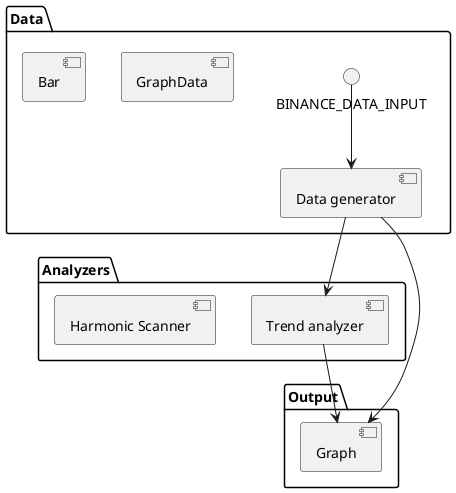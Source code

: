 @startuml
'https://plantuml.com/component-diagram

/'

package "Some Group" {
  HTTP - [First Component]
  [Another Component]
}


node "Other Groups" {
  FTP - [Second Component]
  [First Component] --> FTP
}

cloud {
  [Example 1]
}


database "MySql" {
  folder "This is my folder" {
    [Folder 3]
  }
  frame "Foo" {
    [Frame 4]
  }
}


[Another Component] --> [Example 1]
[Example 1] --> [Folder 3]
[Folder 3] --> [Frame 4]
'/

package "Data" {
    BINANCE_DATA_INPUT --> [Data generator]
    [GraphData]
    [Bar]
}
package "Analyzers"{
    [Trend analyzer]
    [Harmonic Scanner]
}

package "Output"{
    [Graph]
}


[Data generator]-->[Graph]
[Data generator] --> [Trend analyzer]
[Trend analyzer] --> [Graph]


@enduml